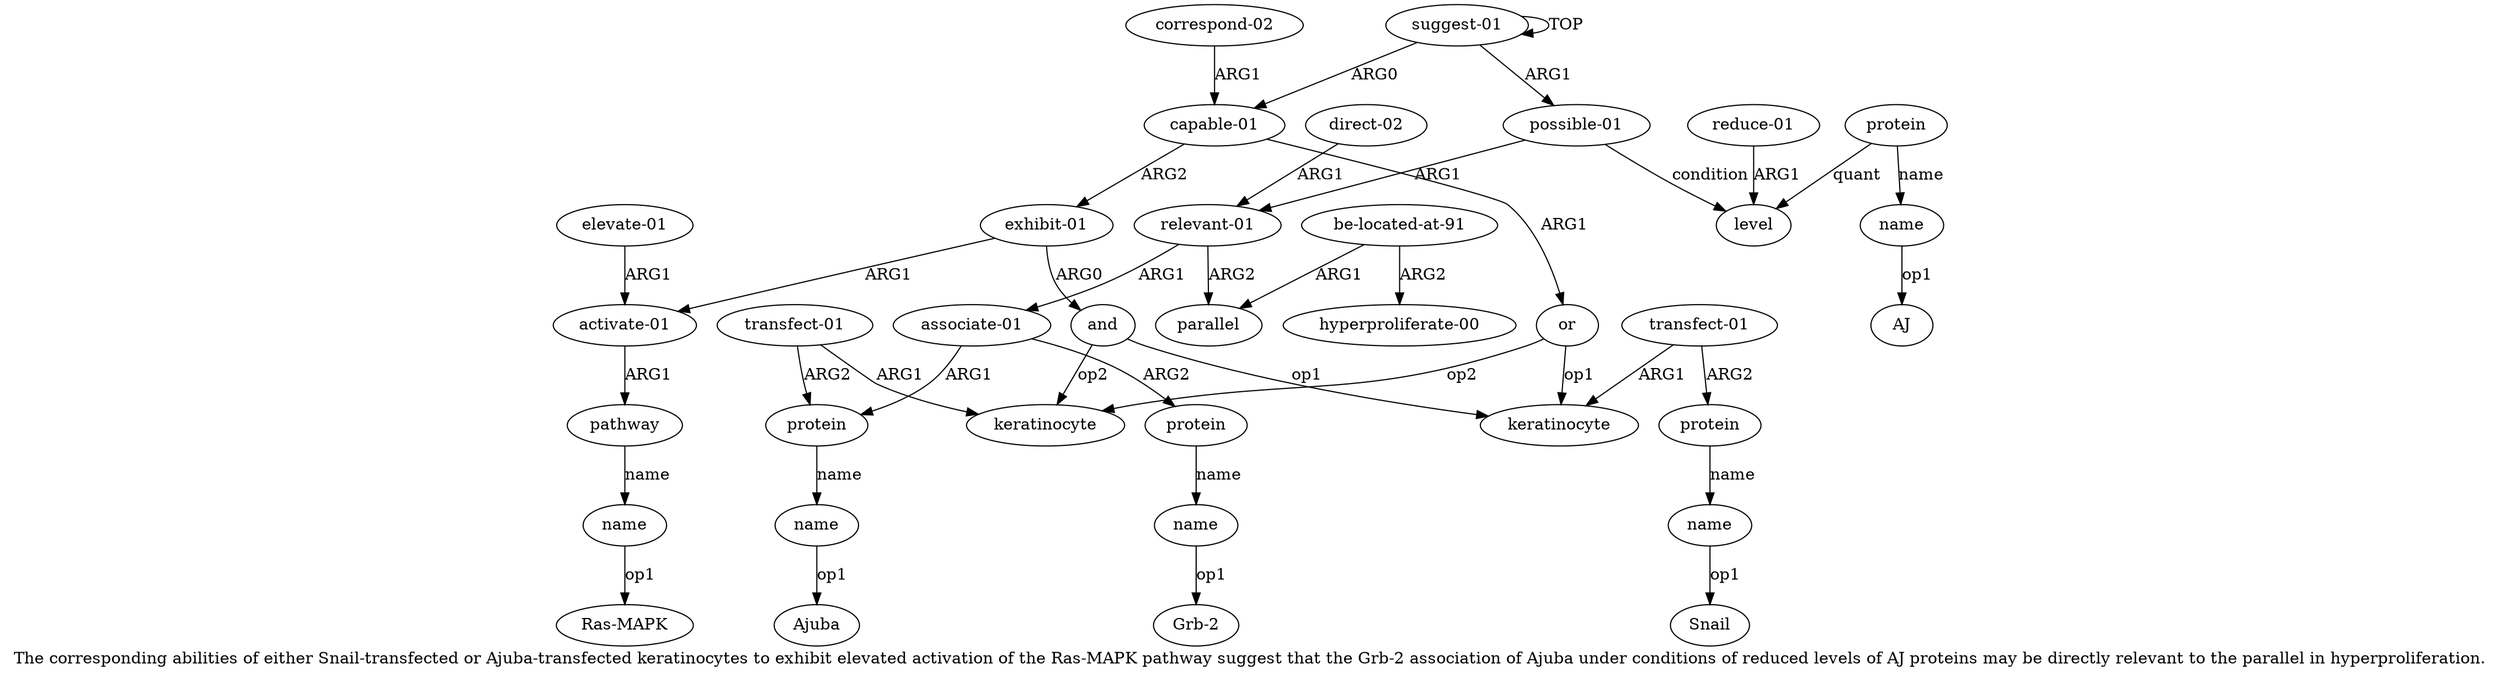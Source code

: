 digraph  {
	graph [label="The corresponding abilities of either Snail-transfected or Ajuba-transfected keratinocytes to exhibit elevated activation of the \
Ras-MAPK pathway suggest that the Grb-2 association of Ajuba under conditions of reduced levels of AJ proteins may be directly relevant \
to the parallel in hyperproliferation."];
	node [label="\N"];
	a20	 [color=black,
		gold_ind=20,
		gold_label="associate-01",
		label="associate-01",
		test_ind=20,
		test_label="associate-01"];
	a21	 [color=black,
		gold_ind=21,
		gold_label=protein,
		label=protein,
		test_ind=21,
		test_label=protein];
	a20 -> a21 [key=0,
	color=black,
	gold_label=ARG2,
	label=ARG2,
	test_label=ARG2];
a9 [color=black,
	gold_ind=9,
	gold_label=protein,
	label=protein,
	test_ind=9,
	test_label=protein];
a20 -> a9 [key=0,
color=black,
gold_label=ARG1,
label=ARG1,
test_label=ARG1];
a22 [color=black,
gold_ind=22,
gold_label=name,
label=name,
test_ind=22,
test_label=name];
a21 -> a22 [key=0,
color=black,
gold_label=name,
label=name,
test_label=name];
"a22 Grb-2" [color=black,
gold_ind=-1,
gold_label="Grb-2",
label="Grb-2",
test_ind=-1,
test_label="Grb-2"];
a22 -> "a22 Grb-2" [key=0,
color=black,
gold_label=op1,
label=op1,
test_label=op1];
a23 [color=black,
gold_ind=23,
gold_label=parallel,
label=parallel,
test_ind=23,
test_label=parallel];
a24 [color=black,
gold_ind=24,
gold_label="be-located-at-91",
label="be-located-at-91",
test_ind=24,
test_label="be-located-at-91"];
a24 -> a23 [key=0,
color=black,
gold_label=ARG1,
label=ARG1,
test_label=ARG1];
a25 [color=black,
gold_ind=25,
gold_label="hyperproliferate-00",
label="hyperproliferate-00",
test_ind=25,
test_label="hyperproliferate-00"];
a24 -> a25 [key=0,
color=black,
gold_label=ARG2,
label=ARG2,
test_label=ARG2];
a26 [color=black,
gold_ind=26,
gold_label="direct-02",
label="direct-02",
test_ind=26,
test_label="direct-02"];
a19 [color=black,
gold_ind=19,
gold_label="relevant-01",
label="relevant-01",
test_ind=19,
test_label="relevant-01"];
a26 -> a19 [key=0,
color=black,
gold_label=ARG1,
label=ARG1,
test_label=ARG1];
a27 [color=black,
gold_ind=27,
gold_label=level,
label=level,
test_ind=27,
test_label=level];
a28 [color=black,
gold_ind=28,
gold_label=protein,
label=protein,
test_ind=28,
test_label=protein];
a28 -> a27 [key=0,
color=black,
gold_label=quant,
label=quant,
test_label=quant];
a29 [color=black,
gold_ind=29,
gold_label=name,
label=name,
test_ind=29,
test_label=name];
a28 -> a29 [key=0,
color=black,
gold_label=name,
label=name,
test_label=name];
"a29 AJ" [color=black,
gold_ind=-1,
gold_label=AJ,
label=AJ,
test_ind=-1,
test_label=AJ];
a29 -> "a29 AJ" [key=0,
color=black,
gold_label=op1,
label=op1,
test_label=op1];
a30 [color=black,
gold_ind=30,
gold_label="reduce-01",
label="reduce-01",
test_ind=30,
test_label="reduce-01"];
a30 -> a27 [key=0,
color=black,
gold_label=ARG1,
label=ARG1,
test_label=ARG1];
"a6 Snail" [color=black,
gold_ind=-1,
gold_label=Snail,
label=Snail,
test_ind=-1,
test_label=Snail];
a15 [color=black,
gold_ind=15,
gold_label=name,
label=name,
test_ind=15,
test_label=name];
"a15 Ras-MAPK" [color=black,
gold_ind=-1,
gold_label="Ras-MAPK",
label="Ras-MAPK",
test_ind=-1,
test_label="Ras-MAPK"];
a15 -> "a15 Ras-MAPK" [key=0,
color=black,
gold_label=op1,
label=op1,
test_label=op1];
a14 [color=black,
gold_ind=14,
gold_label=pathway,
label=pathway,
test_ind=14,
test_label=pathway];
a14 -> a15 [key=0,
color=black,
gold_label=name,
label=name,
test_label=name];
a17 [color=black,
gold_ind=17,
gold_label="correspond-02",
label="correspond-02",
test_ind=17,
test_label="correspond-02"];
a1 [color=black,
gold_ind=1,
gold_label="capable-01",
label="capable-01",
test_ind=1,
test_label="capable-01"];
a17 -> a1 [key=0,
color=black,
gold_label=ARG1,
label=ARG1,
test_label=ARG1];
a16 [color=black,
gold_ind=16,
gold_label="elevate-01",
label="elevate-01",
test_ind=16,
test_label="elevate-01"];
a13 [color=black,
gold_ind=13,
gold_label="activate-01",
label="activate-01",
test_ind=13,
test_label="activate-01"];
a16 -> a13 [key=0,
color=black,
gold_label=ARG1,
label=ARG1,
test_label=ARG1];
a11 [color=black,
gold_ind=11,
gold_label="exhibit-01",
label="exhibit-01",
test_ind=11,
test_label="exhibit-01"];
a11 -> a13 [key=0,
color=black,
gold_label=ARG1,
label=ARG1,
test_label=ARG1];
a12 [color=black,
gold_ind=12,
gold_label=and,
label=and,
test_ind=12,
test_label=and];
a11 -> a12 [key=0,
color=black,
gold_label=ARG0,
label=ARG0,
test_label=ARG0];
a10 [color=black,
gold_ind=10,
gold_label=name,
label=name,
test_ind=10,
test_label=name];
"a10 Ajuba" [color=black,
gold_ind=-1,
gold_label=Ajuba,
label=Ajuba,
test_ind=-1,
test_label=Ajuba];
a10 -> "a10 Ajuba" [key=0,
color=black,
gold_label=op1,
label=op1,
test_label=op1];
a13 -> a14 [key=0,
color=black,
gold_label=ARG1,
label=ARG1,
test_label=ARG1];
a3 [color=black,
gold_ind=3,
gold_label=keratinocyte,
label=keratinocyte,
test_ind=3,
test_label=keratinocyte];
a12 -> a3 [key=0,
color=black,
gold_label=op1,
label=op1,
test_label=op1];
a7 [color=black,
gold_ind=7,
gold_label=keratinocyte,
label=keratinocyte,
test_ind=7,
test_label=keratinocyte];
a12 -> a7 [key=0,
color=black,
gold_label=op2,
label=op2,
test_label=op2];
a19 -> a20 [key=0,
color=black,
gold_label=ARG1,
label=ARG1,
test_label=ARG1];
a19 -> a23 [key=0,
color=black,
gold_label=ARG2,
label=ARG2,
test_label=ARG2];
a18 [color=black,
gold_ind=18,
gold_label="possible-01",
label="possible-01",
test_ind=18,
test_label="possible-01"];
a18 -> a27 [key=0,
color=black,
gold_label=condition,
label=condition,
test_label=condition];
a18 -> a19 [key=0,
color=black,
gold_label=ARG1,
label=ARG1,
test_label=ARG1];
a1 -> a11 [key=0,
color=black,
gold_label=ARG2,
label=ARG2,
test_label=ARG2];
a2 [color=black,
gold_ind=2,
gold_label=or,
label=or,
test_ind=2,
test_label=or];
a1 -> a2 [key=0,
color=black,
gold_label=ARG1,
label=ARG1,
test_label=ARG1];
a0 [color=black,
gold_ind=0,
gold_label="suggest-01",
label="suggest-01",
test_ind=0,
test_label="suggest-01"];
a0 -> a18 [key=0,
color=black,
gold_label=ARG1,
label=ARG1,
test_label=ARG1];
a0 -> a1 [key=0,
color=black,
gold_label=ARG0,
label=ARG0,
test_label=ARG0];
a0 -> a0 [key=0,
color=black,
gold_label=TOP,
label=TOP,
test_label=TOP];
a2 -> a3 [key=0,
color=black,
gold_label=op1,
label=op1,
test_label=op1];
a2 -> a7 [key=0,
color=black,
gold_label=op2,
label=op2,
test_label=op2];
a5 [color=black,
gold_ind=5,
gold_label=protein,
label=protein,
test_ind=5,
test_label=protein];
a6 [color=black,
gold_ind=6,
gold_label=name,
label=name,
test_ind=6,
test_label=name];
a5 -> a6 [key=0,
color=black,
gold_label=name,
label=name,
test_label=name];
a4 [color=black,
gold_ind=4,
gold_label="transfect-01",
label="transfect-01",
test_ind=4,
test_label="transfect-01"];
a4 -> a3 [key=0,
color=black,
gold_label=ARG1,
label=ARG1,
test_label=ARG1];
a4 -> a5 [key=0,
color=black,
gold_label=ARG2,
label=ARG2,
test_label=ARG2];
a6 -> "a6 Snail" [key=0,
color=black,
gold_label=op1,
label=op1,
test_label=op1];
a9 -> a10 [key=0,
color=black,
gold_label=name,
label=name,
test_label=name];
a8 [color=black,
gold_ind=8,
gold_label="transfect-01",
label="transfect-01",
test_ind=8,
test_label="transfect-01"];
a8 -> a7 [key=0,
color=black,
gold_label=ARG1,
label=ARG1,
test_label=ARG1];
a8 -> a9 [key=0,
color=black,
gold_label=ARG2,
label=ARG2,
test_label=ARG2];
}
